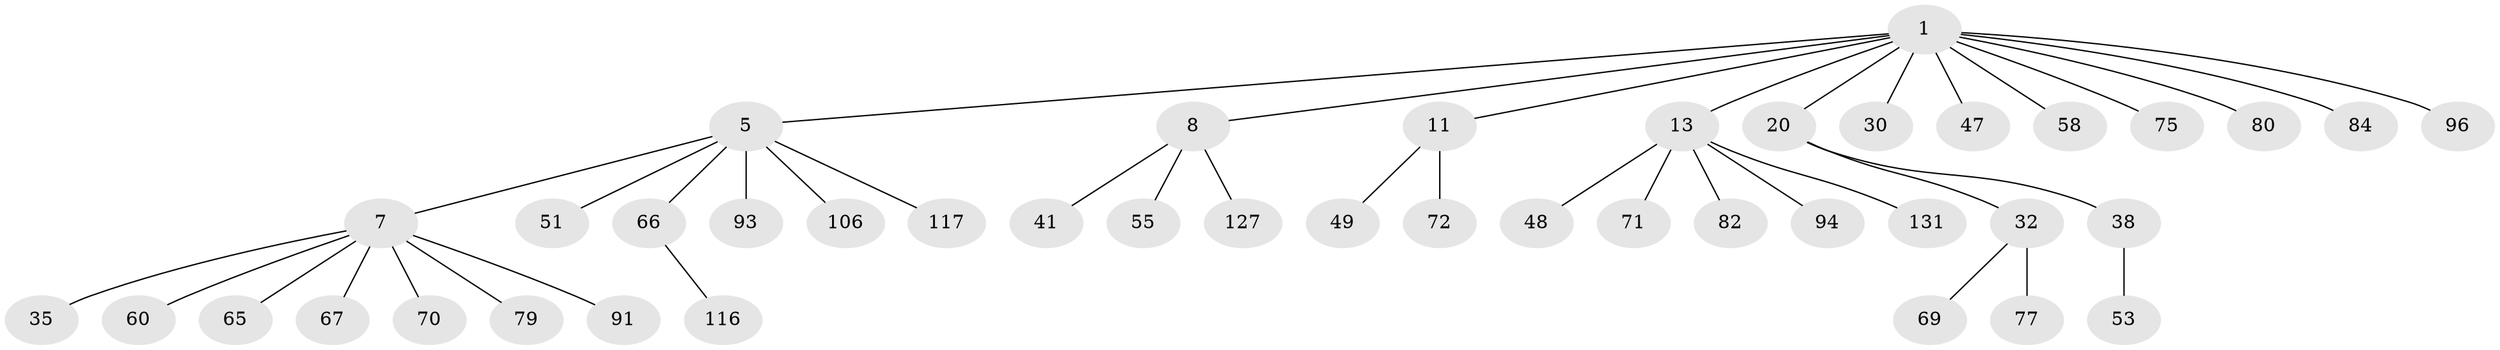 // original degree distribution, {2: 0.18705035971223022, 4: 0.09352517985611511, 6: 0.007194244604316547, 5: 0.02158273381294964, 8: 0.007194244604316547, 3: 0.17266187050359713, 1: 0.5107913669064749}
// Generated by graph-tools (version 1.1) at 2025/19/03/04/25 18:19:04]
// undirected, 42 vertices, 41 edges
graph export_dot {
graph [start="1"]
  node [color=gray90,style=filled];
  1 [super="+2+3"];
  5 [super="+6+45+52+68+129+18+62"];
  7 [super="+10+14+37"];
  8 [super="+16+22+89+15"];
  11 [super="+139+12+29"];
  13 [super="+36+28"];
  20 [super="+27"];
  30 [super="+128+34"];
  32 [super="+103+44"];
  35 [super="+132"];
  38 [super="+88+50"];
  41;
  47;
  48;
  49;
  51;
  53;
  55 [super="+135"];
  58 [super="+126"];
  60;
  65 [super="+76"];
  66 [super="+81+124"];
  67 [super="+102"];
  69 [super="+87"];
  70;
  71;
  72 [super="+92"];
  75;
  77;
  79;
  80 [super="+86+83"];
  82 [super="+118+111"];
  84;
  91;
  93;
  94;
  96 [super="+133"];
  106;
  116;
  117;
  127;
  131;
  1 -- 20;
  1 -- 58;
  1 -- 75;
  1 -- 11;
  1 -- 30;
  1 -- 47;
  1 -- 96;
  1 -- 80;
  1 -- 84;
  1 -- 5;
  1 -- 8;
  1 -- 13;
  5 -- 106;
  5 -- 93;
  5 -- 7;
  5 -- 66;
  5 -- 51;
  5 -- 117;
  7 -- 35;
  7 -- 70;
  7 -- 60;
  7 -- 79;
  7 -- 65;
  7 -- 91;
  7 -- 67;
  8 -- 41;
  8 -- 127;
  8 -- 55;
  11 -- 72;
  11 -- 49;
  13 -- 131;
  13 -- 94;
  13 -- 71;
  13 -- 48;
  13 -- 82;
  20 -- 32;
  20 -- 38;
  32 -- 69;
  32 -- 77;
  38 -- 53;
  66 -- 116;
}
